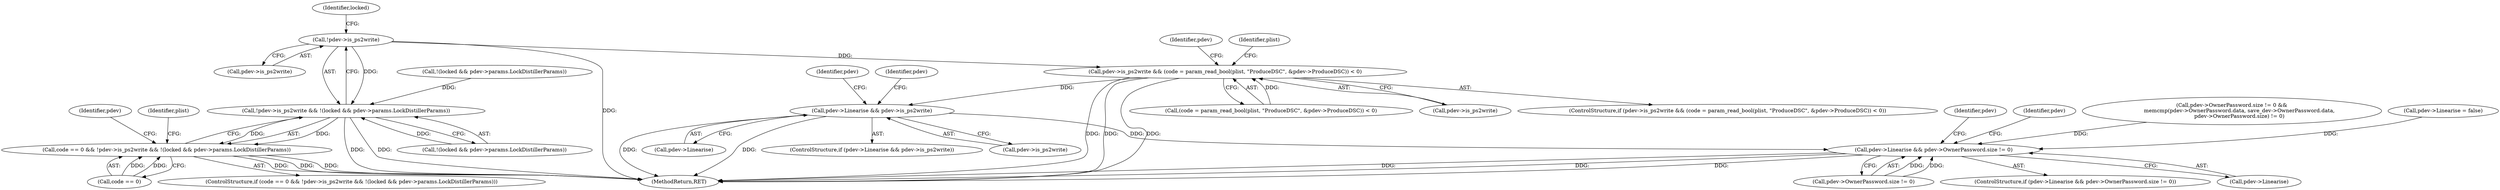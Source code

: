digraph "0_ghostscript_c3476dde7743761a4e1d39a631716199b696b880@API" {
"1000576" [label="(Call,!pdev->is_ps2write)"];
"1000575" [label="(Call,!pdev->is_ps2write && !(locked && pdev->params.LockDistillerParams))"];
"1000571" [label="(Call,code == 0 && !pdev->is_ps2write && !(locked && pdev->params.LockDistillerParams))"];
"1000691" [label="(Call,pdev->is_ps2write && (code = param_read_bool(plist, \"ProduceDSC\", &pdev->ProduceDSC)) < 0)"];
"1001432" [label="(Call,pdev->Linearise && pdev->is_ps2write)"];
"1001451" [label="(Call,pdev->Linearise && pdev->OwnerPassword.size != 0)"];
"1000695" [label="(Call,(code = param_read_bool(plist, \"ProduceDSC\", &pdev->ProduceDSC)) < 0)"];
"1000715" [label="(Identifier,pdev)"];
"1000575" [label="(Call,!pdev->is_ps2write && !(locked && pdev->params.LockDistillerParams))"];
"1001455" [label="(Call,pdev->OwnerPassword.size != 0)"];
"1000576" [label="(Call,!pdev->is_ps2write)"];
"1000692" [label="(Call,pdev->is_ps2write)"];
"1001465" [label="(Identifier,pdev)"];
"1001450" [label="(ControlStructure,if (pdev->Linearise && pdev->OwnerPassword.size != 0))"];
"1001452" [label="(Call,pdev->Linearise)"];
"1001442" [label="(Identifier,pdev)"];
"1001432" [label="(Call,pdev->Linearise && pdev->is_ps2write)"];
"1001380" [label="(Call,pdev->OwnerPassword.size != 0 &&\n         memcmp(pdev->OwnerPassword.data, save_dev->OwnerPassword.data,\n         pdev->OwnerPassword.size) != 0)"];
"1000590" [label="(Identifier,pdev)"];
"1001551" [label="(MethodReturn,RET)"];
"1000572" [label="(Call,code == 0)"];
"1000595" [label="(Identifier,plist)"];
"1000571" [label="(Call,code == 0 && !pdev->is_ps2write && !(locked && pdev->params.LockDistillerParams))"];
"1000690" [label="(ControlStructure,if (pdev->is_ps2write && (code = param_read_bool(plist, \"ProduceDSC\", &pdev->ProduceDSC)) < 0))"];
"1000580" [label="(Call,!(locked && pdev->params.LockDistillerParams))"];
"1000577" [label="(Call,pdev->is_ps2write)"];
"1001436" [label="(Call,pdev->is_ps2write)"];
"1001451" [label="(Call,pdev->Linearise && pdev->OwnerPassword.size != 0)"];
"1001433" [label="(Call,pdev->Linearise)"];
"1000419" [label="(Call,!(locked && pdev->params.LockDistillerParams))"];
"1000582" [label="(Identifier,locked)"];
"1001453" [label="(Identifier,pdev)"];
"1000691" [label="(Call,pdev->is_ps2write && (code = param_read_bool(plist, \"ProduceDSC\", &pdev->ProduceDSC)) < 0)"];
"1001445" [label="(Call,pdev->Linearise = false)"];
"1001475" [label="(Identifier,pdev)"];
"1000708" [label="(Identifier,plist)"];
"1000570" [label="(ControlStructure,if (code == 0 && !pdev->is_ps2write && !(locked && pdev->params.LockDistillerParams)))"];
"1001431" [label="(ControlStructure,if (pdev->Linearise && pdev->is_ps2write))"];
"1000576" -> "1000575"  [label="AST: "];
"1000576" -> "1000577"  [label="CFG: "];
"1000577" -> "1000576"  [label="AST: "];
"1000582" -> "1000576"  [label="CFG: "];
"1000575" -> "1000576"  [label="CFG: "];
"1000576" -> "1001551"  [label="DDG: "];
"1000576" -> "1000575"  [label="DDG: "];
"1000576" -> "1000691"  [label="DDG: "];
"1000575" -> "1000571"  [label="AST: "];
"1000575" -> "1000580"  [label="CFG: "];
"1000580" -> "1000575"  [label="AST: "];
"1000571" -> "1000575"  [label="CFG: "];
"1000575" -> "1001551"  [label="DDG: "];
"1000575" -> "1001551"  [label="DDG: "];
"1000575" -> "1000571"  [label="DDG: "];
"1000575" -> "1000571"  [label="DDG: "];
"1000580" -> "1000575"  [label="DDG: "];
"1000419" -> "1000575"  [label="DDG: "];
"1000571" -> "1000570"  [label="AST: "];
"1000571" -> "1000572"  [label="CFG: "];
"1000572" -> "1000571"  [label="AST: "];
"1000590" -> "1000571"  [label="CFG: "];
"1000595" -> "1000571"  [label="CFG: "];
"1000571" -> "1001551"  [label="DDG: "];
"1000571" -> "1001551"  [label="DDG: "];
"1000571" -> "1001551"  [label="DDG: "];
"1000572" -> "1000571"  [label="DDG: "];
"1000572" -> "1000571"  [label="DDG: "];
"1000691" -> "1000690"  [label="AST: "];
"1000691" -> "1000692"  [label="CFG: "];
"1000691" -> "1000695"  [label="CFG: "];
"1000692" -> "1000691"  [label="AST: "];
"1000695" -> "1000691"  [label="AST: "];
"1000708" -> "1000691"  [label="CFG: "];
"1000715" -> "1000691"  [label="CFG: "];
"1000691" -> "1001551"  [label="DDG: "];
"1000691" -> "1001551"  [label="DDG: "];
"1000691" -> "1001551"  [label="DDG: "];
"1000695" -> "1000691"  [label="DDG: "];
"1000691" -> "1001432"  [label="DDG: "];
"1001432" -> "1001431"  [label="AST: "];
"1001432" -> "1001433"  [label="CFG: "];
"1001432" -> "1001436"  [label="CFG: "];
"1001433" -> "1001432"  [label="AST: "];
"1001436" -> "1001432"  [label="AST: "];
"1001442" -> "1001432"  [label="CFG: "];
"1001453" -> "1001432"  [label="CFG: "];
"1001432" -> "1001551"  [label="DDG: "];
"1001432" -> "1001551"  [label="DDG: "];
"1001432" -> "1001451"  [label="DDG: "];
"1001451" -> "1001450"  [label="AST: "];
"1001451" -> "1001452"  [label="CFG: "];
"1001451" -> "1001455"  [label="CFG: "];
"1001452" -> "1001451"  [label="AST: "];
"1001455" -> "1001451"  [label="AST: "];
"1001465" -> "1001451"  [label="CFG: "];
"1001475" -> "1001451"  [label="CFG: "];
"1001451" -> "1001551"  [label="DDG: "];
"1001451" -> "1001551"  [label="DDG: "];
"1001451" -> "1001551"  [label="DDG: "];
"1001445" -> "1001451"  [label="DDG: "];
"1001380" -> "1001451"  [label="DDG: "];
"1001455" -> "1001451"  [label="DDG: "];
"1001455" -> "1001451"  [label="DDG: "];
}
